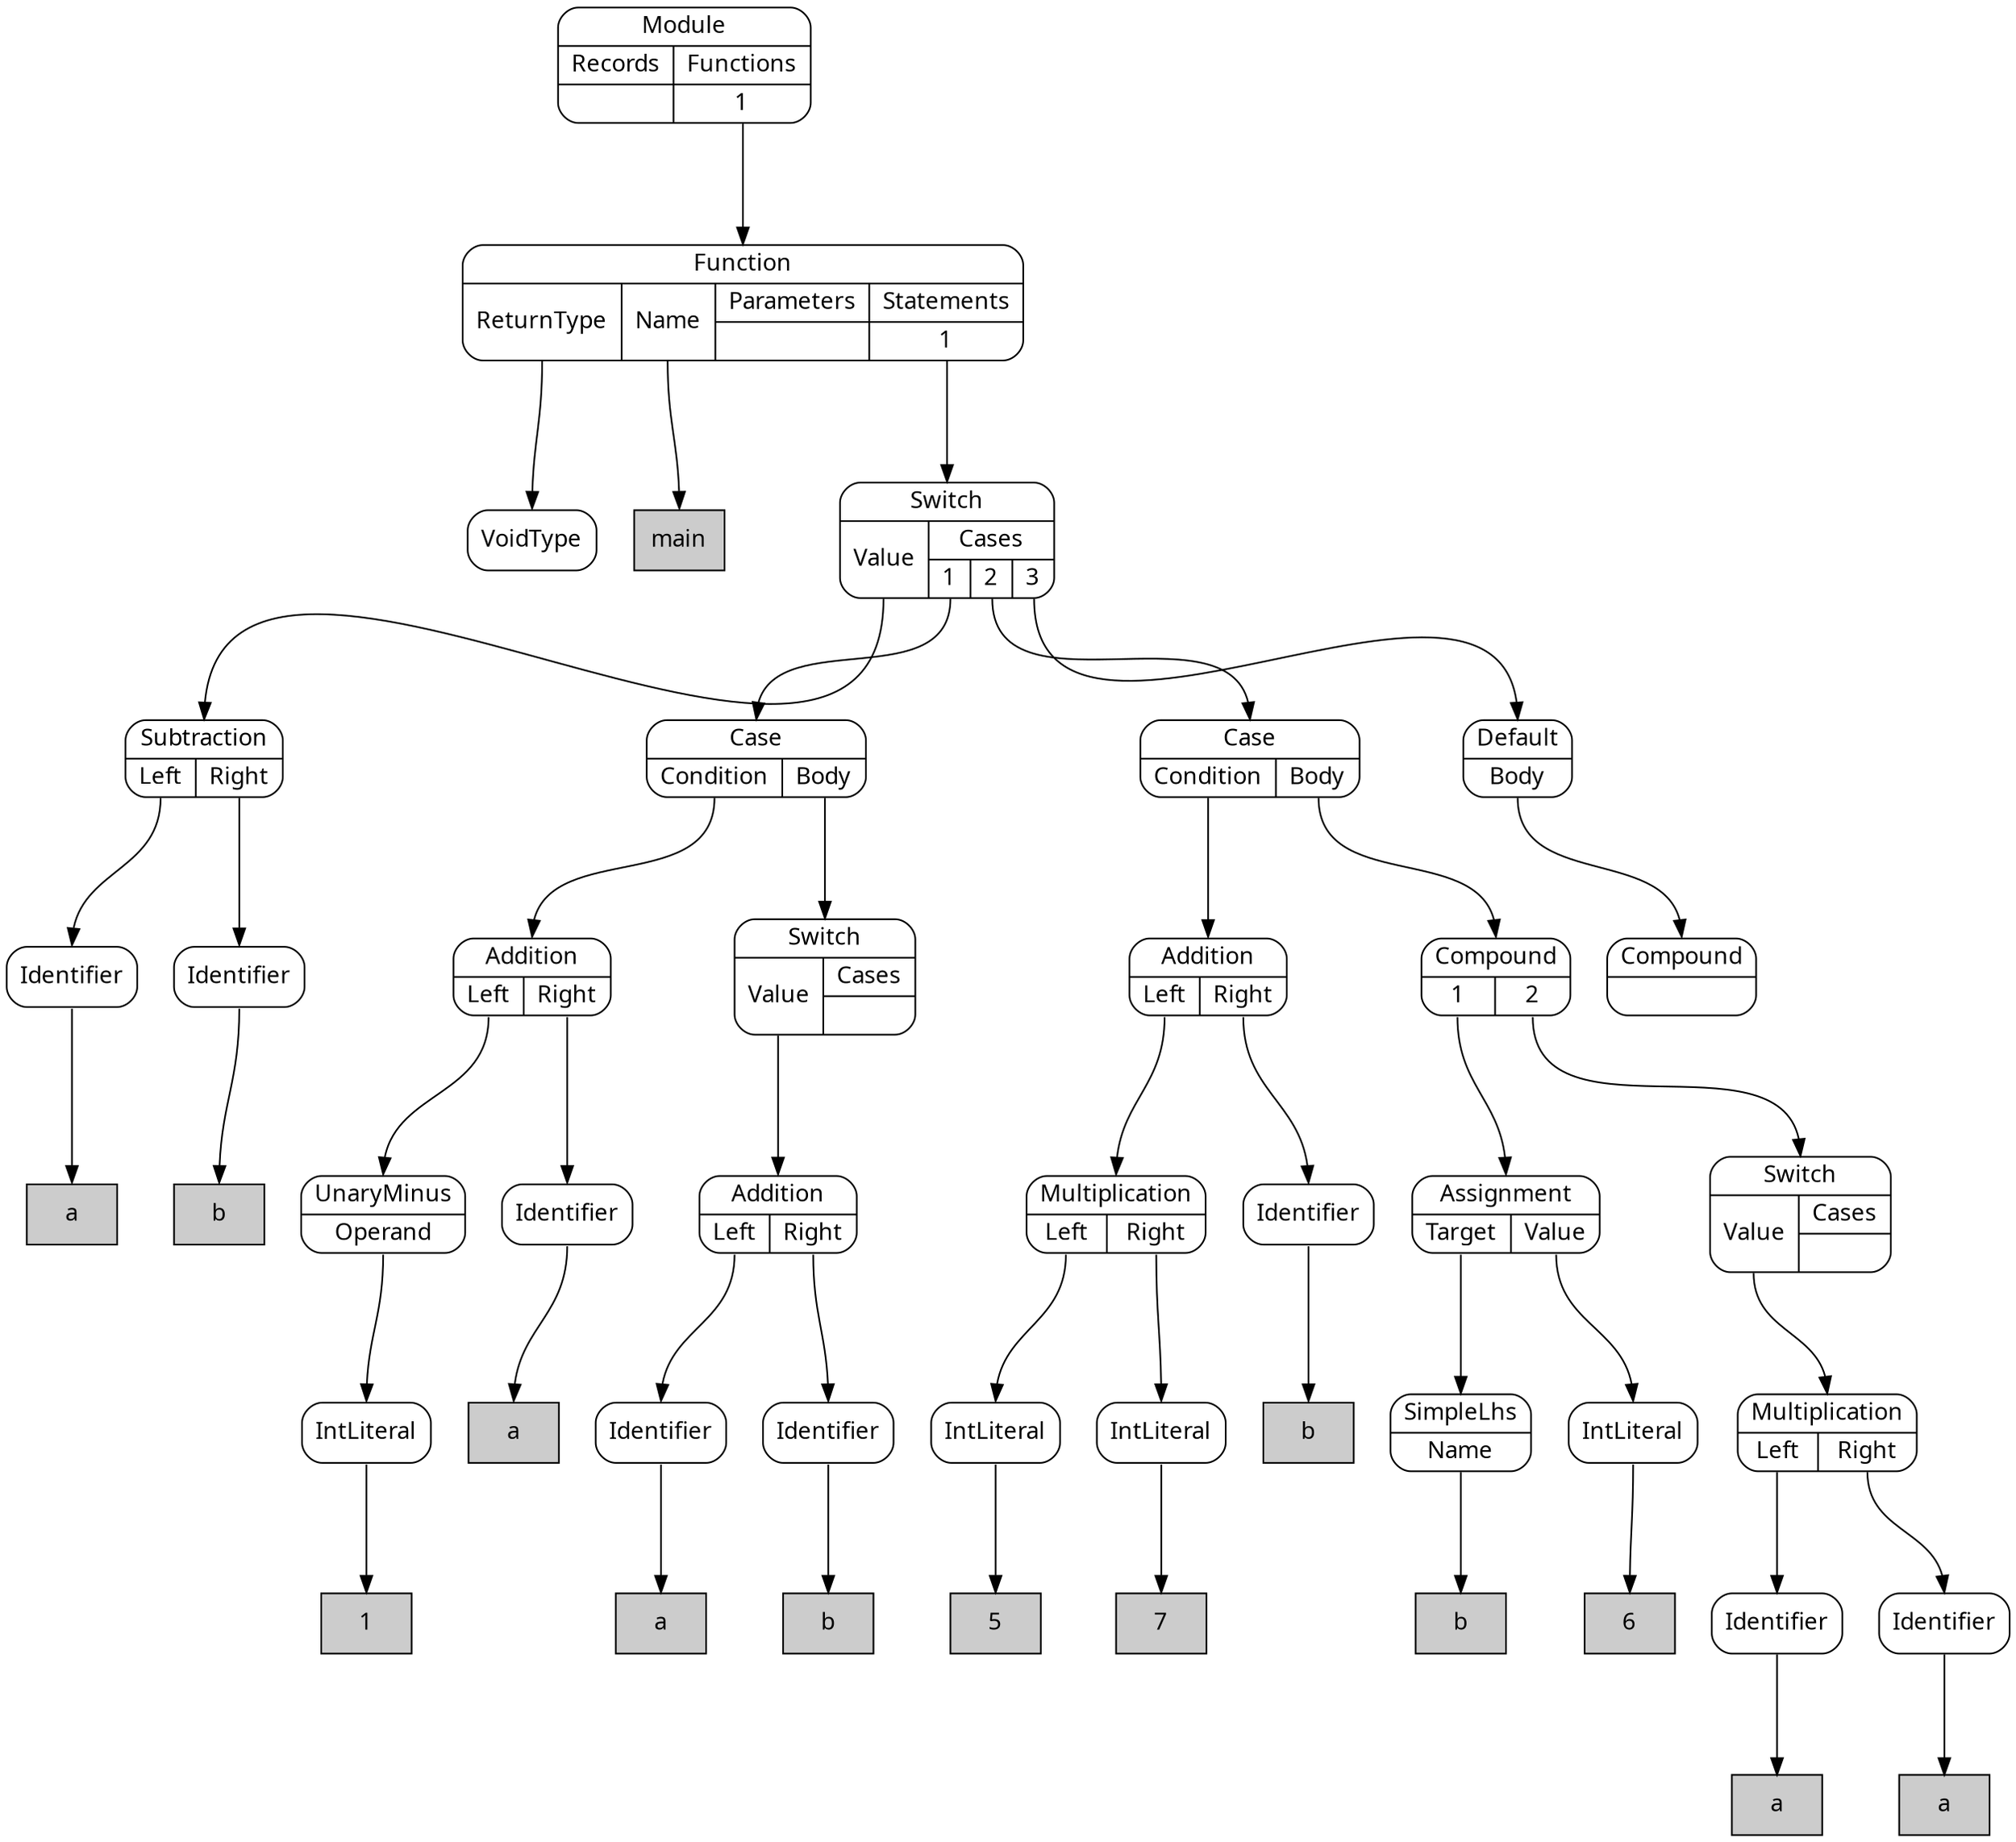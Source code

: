 digraph {
node [shape=Mrecord, style=filled, fillcolor=white, fontname="Calibri"];
graph [ordering=out, nodesep=0.3, ranksep=1];

# SimpleNode VoidType
node0 [label="VoidType", tooltip="VoidType"]

# DeclarationLiteral main
node1 [shape=box, label="main", fillcolor="#cccccc", tooltip="main"]

# ReferenceLiteral a
node2 [shape=box, label="a", fillcolor="#cccccc", tooltip="a"]

# SimpleNode Identifier
node3:s -> node2:n
node3 [label="Identifier", tooltip="Identifier"]

# ReferenceLiteral b
node4 [shape=box, label="b", fillcolor="#cccccc", tooltip="b"]

# SimpleNode Identifier
node5:s -> node4:n
node5 [label="Identifier", tooltip="Identifier"]

# PortNode Subtraction
node6:p0:s -> node3:n
node6:p1:s -> node5:n
node6 [label="{Subtraction|{<p0>Left|<p1>Right}}", tooltip="Subtraction"]

# Literal 1
node7 [shape=box, label="1", fillcolor="#cccccc", tooltip="1"]

# SimpleNode IntLiteral
node8:s -> node7:n
node8 [label="IntLiteral", tooltip="IntLiteral"]

# PortNode UnaryMinus
node9:p0:s -> node8:n
node9 [label="{UnaryMinus|{<p0>Operand}}", tooltip="UnaryMinus"]

# ReferenceLiteral a
node10 [shape=box, label="a", fillcolor="#cccccc", tooltip="a"]

# SimpleNode Identifier
node11:s -> node10:n
node11 [label="Identifier", tooltip="Identifier"]

# PortNode Addition
node12:p0:s -> node9:n
node12:p1:s -> node11:n
node12 [label="{Addition|{<p0>Left|<p1>Right}}", tooltip="Addition"]

# ReferenceLiteral a
node13 [shape=box, label="a", fillcolor="#cccccc", tooltip="a"]

# SimpleNode Identifier
node14:s -> node13:n
node14 [label="Identifier", tooltip="Identifier"]

# ReferenceLiteral b
node15 [shape=box, label="b", fillcolor="#cccccc", tooltip="b"]

# SimpleNode Identifier
node16:s -> node15:n
node16 [label="Identifier", tooltip="Identifier"]

# PortNode Addition
node17:p0:s -> node14:n
node17:p1:s -> node16:n
node17 [label="{Addition|{<p0>Left|<p1>Right}}", tooltip="Addition"]

# PortNode Switch
node18:p0:s -> node17:n
node18 [label="{Switch|{<p0>Value|{Cases|{}}}}", tooltip="Switch"]

# PortNode Case
node19:p0:s -> node12:n
node19:p1:s -> node18:n
node19 [label="{Case|{<p0>Condition|<p1>Body}}", tooltip="Case"]

# Literal 5
node20 [shape=box, label="5", fillcolor="#cccccc", tooltip="5"]

# SimpleNode IntLiteral
node21:s -> node20:n
node21 [label="IntLiteral", tooltip="IntLiteral"]

# Literal 7
node22 [shape=box, label="7", fillcolor="#cccccc", tooltip="7"]

# SimpleNode IntLiteral
node23:s -> node22:n
node23 [label="IntLiteral", tooltip="IntLiteral"]

# PortNode Multiplication
node24:p0:s -> node21:n
node24:p1:s -> node23:n
node24 [label="{Multiplication|{<p0>Left|<p1>Right}}", tooltip="Multiplication"]

# ReferenceLiteral b
node25 [shape=box, label="b", fillcolor="#cccccc", tooltip="b"]

# SimpleNode Identifier
node26:s -> node25:n
node26 [label="Identifier", tooltip="Identifier"]

# PortNode Addition
node27:p0:s -> node24:n
node27:p1:s -> node26:n
node27 [label="{Addition|{<p0>Left|<p1>Right}}", tooltip="Addition"]

# ReferenceLiteral b
node28 [shape=box, label="b", fillcolor="#cccccc", tooltip="b"]

# PortNode SimpleLhs
node29:p0:s -> node28:n
node29 [label="{SimpleLhs|{<p0>Name}}", tooltip="SimpleLhs"]

# Literal 6
node30 [shape=box, label="6", fillcolor="#cccccc", tooltip="6"]

# SimpleNode IntLiteral
node31:s -> node30:n
node31 [label="IntLiteral", tooltip="IntLiteral"]

# PortNode Assignment
node32:p0:s -> node29:n
node32:p1:s -> node31:n
node32 [label="{Assignment|{<p0>Target|<p1>Value}}", tooltip="Assignment"]

# ReferenceLiteral a
node33 [shape=box, label="a", fillcolor="#cccccc", tooltip="a"]

# SimpleNode Identifier
node34:s -> node33:n
node34 [label="Identifier", tooltip="Identifier"]

# ReferenceLiteral a
node35 [shape=box, label="a", fillcolor="#cccccc", tooltip="a"]

# SimpleNode Identifier
node36:s -> node35:n
node36 [label="Identifier", tooltip="Identifier"]

# PortNode Multiplication
node37:p0:s -> node34:n
node37:p1:s -> node36:n
node37 [label="{Multiplication|{<p0>Left|<p1>Right}}", tooltip="Multiplication"]

# PortNode Switch
node38:p0:s -> node37:n
node38 [label="{Switch|{<p0>Value|{Cases|{}}}}", tooltip="Switch"]

# PortNode Compound
node39:p0:s -> node32:n
node39:p1:s -> node38:n
node39 [label="{Compound|{<p0>1|<p1>2}}", tooltip="Compound"]

# PortNode Case
node40:p0:s -> node27:n
node40:p1:s -> node39:n
node40 [label="{Case|{<p0>Condition|<p1>Body}}", tooltip="Case"]

# PortNode Compound
node41 [label="{Compound|{}}", tooltip="Compound"]

# PortNode Default
node42:p0:s -> node41:n
node42 [label="{Default|{<p0>Body}}", tooltip="Default"]

# PortNode Switch
node43:p0:s -> node6:n
node43:p1_0:s -> node19:n
node43:p1_1:s -> node40:n
node43:p1_2:s -> node42:n
node43 [label="{Switch|{<p0>Value|{Cases|{<p1_0>1|<p1_1>2|<p1_2>3}}}}", tooltip="Switch"]

# PortNode Function
node44:p0:s -> node0:n
node44:p1:s -> node1:n
node44:p3_0:s -> node43:n
node44 [label="{Function|{<p0>ReturnType|<p1>Name|{Parameters|{}}|{Statements|{<p3_0>1}}}}", tooltip="Function"]

# PortNode Module
node45:p1_0:s -> node44:n
node45 [label="{Module|{{Records|{}}|{Functions|{<p1_0>1}}}}", tooltip="Module"]

}
